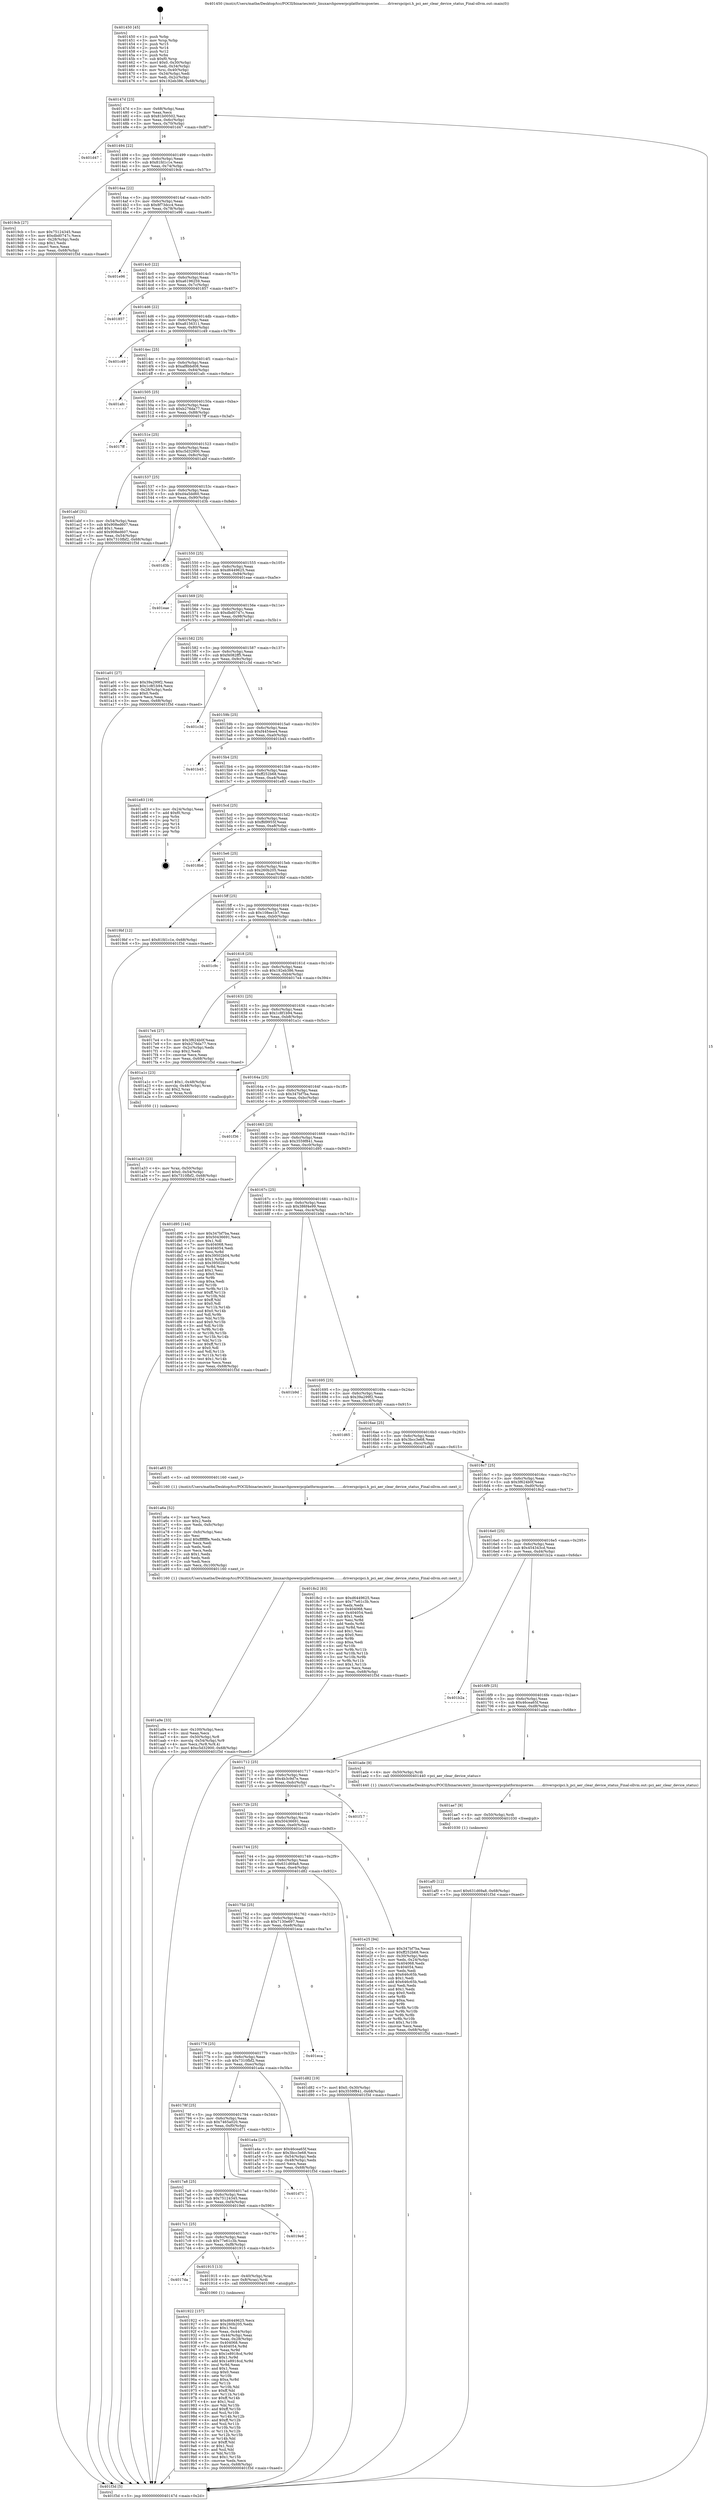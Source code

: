 digraph "0x401450" {
  label = "0x401450 (/mnt/c/Users/mathe/Desktop/tcc/POCII/binaries/extr_linuxarchpowerpcplatformspseries........driverspcipci.h_pci_aer_clear_device_status_Final-ollvm.out::main(0))"
  labelloc = "t"
  node[shape=record]

  Entry [label="",width=0.3,height=0.3,shape=circle,fillcolor=black,style=filled]
  "0x40147d" [label="{
     0x40147d [23]\l
     | [instrs]\l
     &nbsp;&nbsp;0x40147d \<+3\>: mov -0x68(%rbp),%eax\l
     &nbsp;&nbsp;0x401480 \<+2\>: mov %eax,%ecx\l
     &nbsp;&nbsp;0x401482 \<+6\>: sub $0x81b00502,%ecx\l
     &nbsp;&nbsp;0x401488 \<+3\>: mov %eax,-0x6c(%rbp)\l
     &nbsp;&nbsp;0x40148b \<+3\>: mov %ecx,-0x70(%rbp)\l
     &nbsp;&nbsp;0x40148e \<+6\>: je 0000000000401d47 \<main+0x8f7\>\l
  }"]
  "0x401d47" [label="{
     0x401d47\l
  }", style=dashed]
  "0x401494" [label="{
     0x401494 [22]\l
     | [instrs]\l
     &nbsp;&nbsp;0x401494 \<+5\>: jmp 0000000000401499 \<main+0x49\>\l
     &nbsp;&nbsp;0x401499 \<+3\>: mov -0x6c(%rbp),%eax\l
     &nbsp;&nbsp;0x40149c \<+5\>: sub $0x81fd1c1e,%eax\l
     &nbsp;&nbsp;0x4014a1 \<+3\>: mov %eax,-0x74(%rbp)\l
     &nbsp;&nbsp;0x4014a4 \<+6\>: je 00000000004019cb \<main+0x57b\>\l
  }"]
  Exit [label="",width=0.3,height=0.3,shape=circle,fillcolor=black,style=filled,peripheries=2]
  "0x4019cb" [label="{
     0x4019cb [27]\l
     | [instrs]\l
     &nbsp;&nbsp;0x4019cb \<+5\>: mov $0x75124345,%eax\l
     &nbsp;&nbsp;0x4019d0 \<+5\>: mov $0xdbd0747c,%ecx\l
     &nbsp;&nbsp;0x4019d5 \<+3\>: mov -0x28(%rbp),%edx\l
     &nbsp;&nbsp;0x4019d8 \<+3\>: cmp $0x1,%edx\l
     &nbsp;&nbsp;0x4019db \<+3\>: cmovl %ecx,%eax\l
     &nbsp;&nbsp;0x4019de \<+3\>: mov %eax,-0x68(%rbp)\l
     &nbsp;&nbsp;0x4019e1 \<+5\>: jmp 0000000000401f3d \<main+0xaed\>\l
  }"]
  "0x4014aa" [label="{
     0x4014aa [22]\l
     | [instrs]\l
     &nbsp;&nbsp;0x4014aa \<+5\>: jmp 00000000004014af \<main+0x5f\>\l
     &nbsp;&nbsp;0x4014af \<+3\>: mov -0x6c(%rbp),%eax\l
     &nbsp;&nbsp;0x4014b2 \<+5\>: sub $0x8f73dcc4,%eax\l
     &nbsp;&nbsp;0x4014b7 \<+3\>: mov %eax,-0x78(%rbp)\l
     &nbsp;&nbsp;0x4014ba \<+6\>: je 0000000000401e96 \<main+0xa46\>\l
  }"]
  "0x401af0" [label="{
     0x401af0 [12]\l
     | [instrs]\l
     &nbsp;&nbsp;0x401af0 \<+7\>: movl $0x631d69a8,-0x68(%rbp)\l
     &nbsp;&nbsp;0x401af7 \<+5\>: jmp 0000000000401f3d \<main+0xaed\>\l
  }"]
  "0x401e96" [label="{
     0x401e96\l
  }", style=dashed]
  "0x4014c0" [label="{
     0x4014c0 [22]\l
     | [instrs]\l
     &nbsp;&nbsp;0x4014c0 \<+5\>: jmp 00000000004014c5 \<main+0x75\>\l
     &nbsp;&nbsp;0x4014c5 \<+3\>: mov -0x6c(%rbp),%eax\l
     &nbsp;&nbsp;0x4014c8 \<+5\>: sub $0xa6196259,%eax\l
     &nbsp;&nbsp;0x4014cd \<+3\>: mov %eax,-0x7c(%rbp)\l
     &nbsp;&nbsp;0x4014d0 \<+6\>: je 0000000000401857 \<main+0x407\>\l
  }"]
  "0x401ae7" [label="{
     0x401ae7 [9]\l
     | [instrs]\l
     &nbsp;&nbsp;0x401ae7 \<+4\>: mov -0x50(%rbp),%rdi\l
     &nbsp;&nbsp;0x401aeb \<+5\>: call 0000000000401030 \<free@plt\>\l
     | [calls]\l
     &nbsp;&nbsp;0x401030 \{1\} (unknown)\l
  }"]
  "0x401857" [label="{
     0x401857\l
  }", style=dashed]
  "0x4014d6" [label="{
     0x4014d6 [22]\l
     | [instrs]\l
     &nbsp;&nbsp;0x4014d6 \<+5\>: jmp 00000000004014db \<main+0x8b\>\l
     &nbsp;&nbsp;0x4014db \<+3\>: mov -0x6c(%rbp),%eax\l
     &nbsp;&nbsp;0x4014de \<+5\>: sub $0xa8156311,%eax\l
     &nbsp;&nbsp;0x4014e3 \<+3\>: mov %eax,-0x80(%rbp)\l
     &nbsp;&nbsp;0x4014e6 \<+6\>: je 0000000000401c49 \<main+0x7f9\>\l
  }"]
  "0x401a9e" [label="{
     0x401a9e [33]\l
     | [instrs]\l
     &nbsp;&nbsp;0x401a9e \<+6\>: mov -0x100(%rbp),%ecx\l
     &nbsp;&nbsp;0x401aa4 \<+3\>: imul %eax,%ecx\l
     &nbsp;&nbsp;0x401aa7 \<+4\>: mov -0x50(%rbp),%r8\l
     &nbsp;&nbsp;0x401aab \<+4\>: movslq -0x54(%rbp),%r9\l
     &nbsp;&nbsp;0x401aaf \<+4\>: mov %ecx,(%r8,%r9,4)\l
     &nbsp;&nbsp;0x401ab3 \<+7\>: movl $0xc5d32900,-0x68(%rbp)\l
     &nbsp;&nbsp;0x401aba \<+5\>: jmp 0000000000401f3d \<main+0xaed\>\l
  }"]
  "0x401c49" [label="{
     0x401c49\l
  }", style=dashed]
  "0x4014ec" [label="{
     0x4014ec [25]\l
     | [instrs]\l
     &nbsp;&nbsp;0x4014ec \<+5\>: jmp 00000000004014f1 \<main+0xa1\>\l
     &nbsp;&nbsp;0x4014f1 \<+3\>: mov -0x6c(%rbp),%eax\l
     &nbsp;&nbsp;0x4014f4 \<+5\>: sub $0xaf8bbd08,%eax\l
     &nbsp;&nbsp;0x4014f9 \<+6\>: mov %eax,-0x84(%rbp)\l
     &nbsp;&nbsp;0x4014ff \<+6\>: je 0000000000401afc \<main+0x6ac\>\l
  }"]
  "0x401a6a" [label="{
     0x401a6a [52]\l
     | [instrs]\l
     &nbsp;&nbsp;0x401a6a \<+2\>: xor %ecx,%ecx\l
     &nbsp;&nbsp;0x401a6c \<+5\>: mov $0x2,%edx\l
     &nbsp;&nbsp;0x401a71 \<+6\>: mov %edx,-0xfc(%rbp)\l
     &nbsp;&nbsp;0x401a77 \<+1\>: cltd\l
     &nbsp;&nbsp;0x401a78 \<+6\>: mov -0xfc(%rbp),%esi\l
     &nbsp;&nbsp;0x401a7e \<+2\>: idiv %esi\l
     &nbsp;&nbsp;0x401a80 \<+6\>: imul $0xfffffffe,%edx,%edx\l
     &nbsp;&nbsp;0x401a86 \<+2\>: mov %ecx,%edi\l
     &nbsp;&nbsp;0x401a88 \<+2\>: sub %edx,%edi\l
     &nbsp;&nbsp;0x401a8a \<+2\>: mov %ecx,%edx\l
     &nbsp;&nbsp;0x401a8c \<+3\>: sub $0x1,%edx\l
     &nbsp;&nbsp;0x401a8f \<+2\>: add %edx,%edi\l
     &nbsp;&nbsp;0x401a91 \<+2\>: sub %edi,%ecx\l
     &nbsp;&nbsp;0x401a93 \<+6\>: mov %ecx,-0x100(%rbp)\l
     &nbsp;&nbsp;0x401a99 \<+5\>: call 0000000000401160 \<next_i\>\l
     | [calls]\l
     &nbsp;&nbsp;0x401160 \{1\} (/mnt/c/Users/mathe/Desktop/tcc/POCII/binaries/extr_linuxarchpowerpcplatformspseries........driverspcipci.h_pci_aer_clear_device_status_Final-ollvm.out::next_i)\l
  }"]
  "0x401afc" [label="{
     0x401afc\l
  }", style=dashed]
  "0x401505" [label="{
     0x401505 [25]\l
     | [instrs]\l
     &nbsp;&nbsp;0x401505 \<+5\>: jmp 000000000040150a \<main+0xba\>\l
     &nbsp;&nbsp;0x40150a \<+3\>: mov -0x6c(%rbp),%eax\l
     &nbsp;&nbsp;0x40150d \<+5\>: sub $0xb276da77,%eax\l
     &nbsp;&nbsp;0x401512 \<+6\>: mov %eax,-0x88(%rbp)\l
     &nbsp;&nbsp;0x401518 \<+6\>: je 00000000004017ff \<main+0x3af\>\l
  }"]
  "0x401a33" [label="{
     0x401a33 [23]\l
     | [instrs]\l
     &nbsp;&nbsp;0x401a33 \<+4\>: mov %rax,-0x50(%rbp)\l
     &nbsp;&nbsp;0x401a37 \<+7\>: movl $0x0,-0x54(%rbp)\l
     &nbsp;&nbsp;0x401a3e \<+7\>: movl $0x7310fbf2,-0x68(%rbp)\l
     &nbsp;&nbsp;0x401a45 \<+5\>: jmp 0000000000401f3d \<main+0xaed\>\l
  }"]
  "0x4017ff" [label="{
     0x4017ff\l
  }", style=dashed]
  "0x40151e" [label="{
     0x40151e [25]\l
     | [instrs]\l
     &nbsp;&nbsp;0x40151e \<+5\>: jmp 0000000000401523 \<main+0xd3\>\l
     &nbsp;&nbsp;0x401523 \<+3\>: mov -0x6c(%rbp),%eax\l
     &nbsp;&nbsp;0x401526 \<+5\>: sub $0xc5d32900,%eax\l
     &nbsp;&nbsp;0x40152b \<+6\>: mov %eax,-0x8c(%rbp)\l
     &nbsp;&nbsp;0x401531 \<+6\>: je 0000000000401abf \<main+0x66f\>\l
  }"]
  "0x401922" [label="{
     0x401922 [157]\l
     | [instrs]\l
     &nbsp;&nbsp;0x401922 \<+5\>: mov $0xd6449625,%ecx\l
     &nbsp;&nbsp;0x401927 \<+5\>: mov $0x260b205,%edx\l
     &nbsp;&nbsp;0x40192c \<+3\>: mov $0x1,%sil\l
     &nbsp;&nbsp;0x40192f \<+3\>: mov %eax,-0x44(%rbp)\l
     &nbsp;&nbsp;0x401932 \<+3\>: mov -0x44(%rbp),%eax\l
     &nbsp;&nbsp;0x401935 \<+3\>: mov %eax,-0x28(%rbp)\l
     &nbsp;&nbsp;0x401938 \<+7\>: mov 0x404068,%eax\l
     &nbsp;&nbsp;0x40193f \<+8\>: mov 0x404054,%r8d\l
     &nbsp;&nbsp;0x401947 \<+3\>: mov %eax,%r9d\l
     &nbsp;&nbsp;0x40194a \<+7\>: sub $0x1e8918cd,%r9d\l
     &nbsp;&nbsp;0x401951 \<+4\>: sub $0x1,%r9d\l
     &nbsp;&nbsp;0x401955 \<+7\>: add $0x1e8918cd,%r9d\l
     &nbsp;&nbsp;0x40195c \<+4\>: imul %r9d,%eax\l
     &nbsp;&nbsp;0x401960 \<+3\>: and $0x1,%eax\l
     &nbsp;&nbsp;0x401963 \<+3\>: cmp $0x0,%eax\l
     &nbsp;&nbsp;0x401966 \<+4\>: sete %r10b\l
     &nbsp;&nbsp;0x40196a \<+4\>: cmp $0xa,%r8d\l
     &nbsp;&nbsp;0x40196e \<+4\>: setl %r11b\l
     &nbsp;&nbsp;0x401972 \<+3\>: mov %r10b,%bl\l
     &nbsp;&nbsp;0x401975 \<+3\>: xor $0xff,%bl\l
     &nbsp;&nbsp;0x401978 \<+3\>: mov %r11b,%r14b\l
     &nbsp;&nbsp;0x40197b \<+4\>: xor $0xff,%r14b\l
     &nbsp;&nbsp;0x40197f \<+4\>: xor $0x1,%sil\l
     &nbsp;&nbsp;0x401983 \<+3\>: mov %bl,%r15b\l
     &nbsp;&nbsp;0x401986 \<+4\>: and $0xff,%r15b\l
     &nbsp;&nbsp;0x40198a \<+3\>: and %sil,%r10b\l
     &nbsp;&nbsp;0x40198d \<+3\>: mov %r14b,%r12b\l
     &nbsp;&nbsp;0x401990 \<+4\>: and $0xff,%r12b\l
     &nbsp;&nbsp;0x401994 \<+3\>: and %sil,%r11b\l
     &nbsp;&nbsp;0x401997 \<+3\>: or %r10b,%r15b\l
     &nbsp;&nbsp;0x40199a \<+3\>: or %r11b,%r12b\l
     &nbsp;&nbsp;0x40199d \<+3\>: xor %r12b,%r15b\l
     &nbsp;&nbsp;0x4019a0 \<+3\>: or %r14b,%bl\l
     &nbsp;&nbsp;0x4019a3 \<+3\>: xor $0xff,%bl\l
     &nbsp;&nbsp;0x4019a6 \<+4\>: or $0x1,%sil\l
     &nbsp;&nbsp;0x4019aa \<+3\>: and %sil,%bl\l
     &nbsp;&nbsp;0x4019ad \<+3\>: or %bl,%r15b\l
     &nbsp;&nbsp;0x4019b0 \<+4\>: test $0x1,%r15b\l
     &nbsp;&nbsp;0x4019b4 \<+3\>: cmovne %edx,%ecx\l
     &nbsp;&nbsp;0x4019b7 \<+3\>: mov %ecx,-0x68(%rbp)\l
     &nbsp;&nbsp;0x4019ba \<+5\>: jmp 0000000000401f3d \<main+0xaed\>\l
  }"]
  "0x401abf" [label="{
     0x401abf [31]\l
     | [instrs]\l
     &nbsp;&nbsp;0x401abf \<+3\>: mov -0x54(%rbp),%eax\l
     &nbsp;&nbsp;0x401ac2 \<+5\>: sub $0x908ed607,%eax\l
     &nbsp;&nbsp;0x401ac7 \<+3\>: add $0x1,%eax\l
     &nbsp;&nbsp;0x401aca \<+5\>: add $0x908ed607,%eax\l
     &nbsp;&nbsp;0x401acf \<+3\>: mov %eax,-0x54(%rbp)\l
     &nbsp;&nbsp;0x401ad2 \<+7\>: movl $0x7310fbf2,-0x68(%rbp)\l
     &nbsp;&nbsp;0x401ad9 \<+5\>: jmp 0000000000401f3d \<main+0xaed\>\l
  }"]
  "0x401537" [label="{
     0x401537 [25]\l
     | [instrs]\l
     &nbsp;&nbsp;0x401537 \<+5\>: jmp 000000000040153c \<main+0xec\>\l
     &nbsp;&nbsp;0x40153c \<+3\>: mov -0x6c(%rbp),%eax\l
     &nbsp;&nbsp;0x40153f \<+5\>: sub $0xd4a5dd60,%eax\l
     &nbsp;&nbsp;0x401544 \<+6\>: mov %eax,-0x90(%rbp)\l
     &nbsp;&nbsp;0x40154a \<+6\>: je 0000000000401d3b \<main+0x8eb\>\l
  }"]
  "0x4017da" [label="{
     0x4017da\l
  }", style=dashed]
  "0x401d3b" [label="{
     0x401d3b\l
  }", style=dashed]
  "0x401550" [label="{
     0x401550 [25]\l
     | [instrs]\l
     &nbsp;&nbsp;0x401550 \<+5\>: jmp 0000000000401555 \<main+0x105\>\l
     &nbsp;&nbsp;0x401555 \<+3\>: mov -0x6c(%rbp),%eax\l
     &nbsp;&nbsp;0x401558 \<+5\>: sub $0xd6449625,%eax\l
     &nbsp;&nbsp;0x40155d \<+6\>: mov %eax,-0x94(%rbp)\l
     &nbsp;&nbsp;0x401563 \<+6\>: je 0000000000401eae \<main+0xa5e\>\l
  }"]
  "0x401915" [label="{
     0x401915 [13]\l
     | [instrs]\l
     &nbsp;&nbsp;0x401915 \<+4\>: mov -0x40(%rbp),%rax\l
     &nbsp;&nbsp;0x401919 \<+4\>: mov 0x8(%rax),%rdi\l
     &nbsp;&nbsp;0x40191d \<+5\>: call 0000000000401060 \<atoi@plt\>\l
     | [calls]\l
     &nbsp;&nbsp;0x401060 \{1\} (unknown)\l
  }"]
  "0x401eae" [label="{
     0x401eae\l
  }", style=dashed]
  "0x401569" [label="{
     0x401569 [25]\l
     | [instrs]\l
     &nbsp;&nbsp;0x401569 \<+5\>: jmp 000000000040156e \<main+0x11e\>\l
     &nbsp;&nbsp;0x40156e \<+3\>: mov -0x6c(%rbp),%eax\l
     &nbsp;&nbsp;0x401571 \<+5\>: sub $0xdbd0747c,%eax\l
     &nbsp;&nbsp;0x401576 \<+6\>: mov %eax,-0x98(%rbp)\l
     &nbsp;&nbsp;0x40157c \<+6\>: je 0000000000401a01 \<main+0x5b1\>\l
  }"]
  "0x4017c1" [label="{
     0x4017c1 [25]\l
     | [instrs]\l
     &nbsp;&nbsp;0x4017c1 \<+5\>: jmp 00000000004017c6 \<main+0x376\>\l
     &nbsp;&nbsp;0x4017c6 \<+3\>: mov -0x6c(%rbp),%eax\l
     &nbsp;&nbsp;0x4017c9 \<+5\>: sub $0x77e61c3b,%eax\l
     &nbsp;&nbsp;0x4017ce \<+6\>: mov %eax,-0xf8(%rbp)\l
     &nbsp;&nbsp;0x4017d4 \<+6\>: je 0000000000401915 \<main+0x4c5\>\l
  }"]
  "0x401a01" [label="{
     0x401a01 [27]\l
     | [instrs]\l
     &nbsp;&nbsp;0x401a01 \<+5\>: mov $0x39a299f2,%eax\l
     &nbsp;&nbsp;0x401a06 \<+5\>: mov $0x1c8f1b94,%ecx\l
     &nbsp;&nbsp;0x401a0b \<+3\>: mov -0x28(%rbp),%edx\l
     &nbsp;&nbsp;0x401a0e \<+3\>: cmp $0x0,%edx\l
     &nbsp;&nbsp;0x401a11 \<+3\>: cmove %ecx,%eax\l
     &nbsp;&nbsp;0x401a14 \<+3\>: mov %eax,-0x68(%rbp)\l
     &nbsp;&nbsp;0x401a17 \<+5\>: jmp 0000000000401f3d \<main+0xaed\>\l
  }"]
  "0x401582" [label="{
     0x401582 [25]\l
     | [instrs]\l
     &nbsp;&nbsp;0x401582 \<+5\>: jmp 0000000000401587 \<main+0x137\>\l
     &nbsp;&nbsp;0x401587 \<+3\>: mov -0x6c(%rbp),%eax\l
     &nbsp;&nbsp;0x40158a \<+5\>: sub $0xf4082ff5,%eax\l
     &nbsp;&nbsp;0x40158f \<+6\>: mov %eax,-0x9c(%rbp)\l
     &nbsp;&nbsp;0x401595 \<+6\>: je 0000000000401c3d \<main+0x7ed\>\l
  }"]
  "0x4019e6" [label="{
     0x4019e6\l
  }", style=dashed]
  "0x401c3d" [label="{
     0x401c3d\l
  }", style=dashed]
  "0x40159b" [label="{
     0x40159b [25]\l
     | [instrs]\l
     &nbsp;&nbsp;0x40159b \<+5\>: jmp 00000000004015a0 \<main+0x150\>\l
     &nbsp;&nbsp;0x4015a0 \<+3\>: mov -0x6c(%rbp),%eax\l
     &nbsp;&nbsp;0x4015a3 \<+5\>: sub $0xf4454ee4,%eax\l
     &nbsp;&nbsp;0x4015a8 \<+6\>: mov %eax,-0xa0(%rbp)\l
     &nbsp;&nbsp;0x4015ae \<+6\>: je 0000000000401b45 \<main+0x6f5\>\l
  }"]
  "0x4017a8" [label="{
     0x4017a8 [25]\l
     | [instrs]\l
     &nbsp;&nbsp;0x4017a8 \<+5\>: jmp 00000000004017ad \<main+0x35d\>\l
     &nbsp;&nbsp;0x4017ad \<+3\>: mov -0x6c(%rbp),%eax\l
     &nbsp;&nbsp;0x4017b0 \<+5\>: sub $0x75124345,%eax\l
     &nbsp;&nbsp;0x4017b5 \<+6\>: mov %eax,-0xf4(%rbp)\l
     &nbsp;&nbsp;0x4017bb \<+6\>: je 00000000004019e6 \<main+0x596\>\l
  }"]
  "0x401b45" [label="{
     0x401b45\l
  }", style=dashed]
  "0x4015b4" [label="{
     0x4015b4 [25]\l
     | [instrs]\l
     &nbsp;&nbsp;0x4015b4 \<+5\>: jmp 00000000004015b9 \<main+0x169\>\l
     &nbsp;&nbsp;0x4015b9 \<+3\>: mov -0x6c(%rbp),%eax\l
     &nbsp;&nbsp;0x4015bc \<+5\>: sub $0xff252b68,%eax\l
     &nbsp;&nbsp;0x4015c1 \<+6\>: mov %eax,-0xa4(%rbp)\l
     &nbsp;&nbsp;0x4015c7 \<+6\>: je 0000000000401e83 \<main+0xa33\>\l
  }"]
  "0x401d71" [label="{
     0x401d71\l
  }", style=dashed]
  "0x401e83" [label="{
     0x401e83 [19]\l
     | [instrs]\l
     &nbsp;&nbsp;0x401e83 \<+3\>: mov -0x24(%rbp),%eax\l
     &nbsp;&nbsp;0x401e86 \<+7\>: add $0xf0,%rsp\l
     &nbsp;&nbsp;0x401e8d \<+1\>: pop %rbx\l
     &nbsp;&nbsp;0x401e8e \<+2\>: pop %r12\l
     &nbsp;&nbsp;0x401e90 \<+2\>: pop %r14\l
     &nbsp;&nbsp;0x401e92 \<+2\>: pop %r15\l
     &nbsp;&nbsp;0x401e94 \<+1\>: pop %rbp\l
     &nbsp;&nbsp;0x401e95 \<+1\>: ret\l
  }"]
  "0x4015cd" [label="{
     0x4015cd [25]\l
     | [instrs]\l
     &nbsp;&nbsp;0x4015cd \<+5\>: jmp 00000000004015d2 \<main+0x182\>\l
     &nbsp;&nbsp;0x4015d2 \<+3\>: mov -0x6c(%rbp),%eax\l
     &nbsp;&nbsp;0x4015d5 \<+5\>: sub $0xffd9955f,%eax\l
     &nbsp;&nbsp;0x4015da \<+6\>: mov %eax,-0xa8(%rbp)\l
     &nbsp;&nbsp;0x4015e0 \<+6\>: je 00000000004018b6 \<main+0x466\>\l
  }"]
  "0x40178f" [label="{
     0x40178f [25]\l
     | [instrs]\l
     &nbsp;&nbsp;0x40178f \<+5\>: jmp 0000000000401794 \<main+0x344\>\l
     &nbsp;&nbsp;0x401794 \<+3\>: mov -0x6c(%rbp),%eax\l
     &nbsp;&nbsp;0x401797 \<+5\>: sub $0x7465a020,%eax\l
     &nbsp;&nbsp;0x40179c \<+6\>: mov %eax,-0xf0(%rbp)\l
     &nbsp;&nbsp;0x4017a2 \<+6\>: je 0000000000401d71 \<main+0x921\>\l
  }"]
  "0x4018b6" [label="{
     0x4018b6\l
  }", style=dashed]
  "0x4015e6" [label="{
     0x4015e6 [25]\l
     | [instrs]\l
     &nbsp;&nbsp;0x4015e6 \<+5\>: jmp 00000000004015eb \<main+0x19b\>\l
     &nbsp;&nbsp;0x4015eb \<+3\>: mov -0x6c(%rbp),%eax\l
     &nbsp;&nbsp;0x4015ee \<+5\>: sub $0x260b205,%eax\l
     &nbsp;&nbsp;0x4015f3 \<+6\>: mov %eax,-0xac(%rbp)\l
     &nbsp;&nbsp;0x4015f9 \<+6\>: je 00000000004019bf \<main+0x56f\>\l
  }"]
  "0x401a4a" [label="{
     0x401a4a [27]\l
     | [instrs]\l
     &nbsp;&nbsp;0x401a4a \<+5\>: mov $0x46cea65f,%eax\l
     &nbsp;&nbsp;0x401a4f \<+5\>: mov $0x3bcc3e68,%ecx\l
     &nbsp;&nbsp;0x401a54 \<+3\>: mov -0x54(%rbp),%edx\l
     &nbsp;&nbsp;0x401a57 \<+3\>: cmp -0x48(%rbp),%edx\l
     &nbsp;&nbsp;0x401a5a \<+3\>: cmovl %ecx,%eax\l
     &nbsp;&nbsp;0x401a5d \<+3\>: mov %eax,-0x68(%rbp)\l
     &nbsp;&nbsp;0x401a60 \<+5\>: jmp 0000000000401f3d \<main+0xaed\>\l
  }"]
  "0x4019bf" [label="{
     0x4019bf [12]\l
     | [instrs]\l
     &nbsp;&nbsp;0x4019bf \<+7\>: movl $0x81fd1c1e,-0x68(%rbp)\l
     &nbsp;&nbsp;0x4019c6 \<+5\>: jmp 0000000000401f3d \<main+0xaed\>\l
  }"]
  "0x4015ff" [label="{
     0x4015ff [25]\l
     | [instrs]\l
     &nbsp;&nbsp;0x4015ff \<+5\>: jmp 0000000000401604 \<main+0x1b4\>\l
     &nbsp;&nbsp;0x401604 \<+3\>: mov -0x6c(%rbp),%eax\l
     &nbsp;&nbsp;0x401607 \<+5\>: sub $0x108ee1b7,%eax\l
     &nbsp;&nbsp;0x40160c \<+6\>: mov %eax,-0xb0(%rbp)\l
     &nbsp;&nbsp;0x401612 \<+6\>: je 0000000000401c9c \<main+0x84c\>\l
  }"]
  "0x401776" [label="{
     0x401776 [25]\l
     | [instrs]\l
     &nbsp;&nbsp;0x401776 \<+5\>: jmp 000000000040177b \<main+0x32b\>\l
     &nbsp;&nbsp;0x40177b \<+3\>: mov -0x6c(%rbp),%eax\l
     &nbsp;&nbsp;0x40177e \<+5\>: sub $0x7310fbf2,%eax\l
     &nbsp;&nbsp;0x401783 \<+6\>: mov %eax,-0xec(%rbp)\l
     &nbsp;&nbsp;0x401789 \<+6\>: je 0000000000401a4a \<main+0x5fa\>\l
  }"]
  "0x401c9c" [label="{
     0x401c9c\l
  }", style=dashed]
  "0x401618" [label="{
     0x401618 [25]\l
     | [instrs]\l
     &nbsp;&nbsp;0x401618 \<+5\>: jmp 000000000040161d \<main+0x1cd\>\l
     &nbsp;&nbsp;0x40161d \<+3\>: mov -0x6c(%rbp),%eax\l
     &nbsp;&nbsp;0x401620 \<+5\>: sub $0x192eb386,%eax\l
     &nbsp;&nbsp;0x401625 \<+6\>: mov %eax,-0xb4(%rbp)\l
     &nbsp;&nbsp;0x40162b \<+6\>: je 00000000004017e4 \<main+0x394\>\l
  }"]
  "0x401eca" [label="{
     0x401eca\l
  }", style=dashed]
  "0x4017e4" [label="{
     0x4017e4 [27]\l
     | [instrs]\l
     &nbsp;&nbsp;0x4017e4 \<+5\>: mov $0x3f624b0f,%eax\l
     &nbsp;&nbsp;0x4017e9 \<+5\>: mov $0xb276da77,%ecx\l
     &nbsp;&nbsp;0x4017ee \<+3\>: mov -0x2c(%rbp),%edx\l
     &nbsp;&nbsp;0x4017f1 \<+3\>: cmp $0x2,%edx\l
     &nbsp;&nbsp;0x4017f4 \<+3\>: cmovne %ecx,%eax\l
     &nbsp;&nbsp;0x4017f7 \<+3\>: mov %eax,-0x68(%rbp)\l
     &nbsp;&nbsp;0x4017fa \<+5\>: jmp 0000000000401f3d \<main+0xaed\>\l
  }"]
  "0x401631" [label="{
     0x401631 [25]\l
     | [instrs]\l
     &nbsp;&nbsp;0x401631 \<+5\>: jmp 0000000000401636 \<main+0x1e6\>\l
     &nbsp;&nbsp;0x401636 \<+3\>: mov -0x6c(%rbp),%eax\l
     &nbsp;&nbsp;0x401639 \<+5\>: sub $0x1c8f1b94,%eax\l
     &nbsp;&nbsp;0x40163e \<+6\>: mov %eax,-0xb8(%rbp)\l
     &nbsp;&nbsp;0x401644 \<+6\>: je 0000000000401a1c \<main+0x5cc\>\l
  }"]
  "0x401f3d" [label="{
     0x401f3d [5]\l
     | [instrs]\l
     &nbsp;&nbsp;0x401f3d \<+5\>: jmp 000000000040147d \<main+0x2d\>\l
  }"]
  "0x401450" [label="{
     0x401450 [45]\l
     | [instrs]\l
     &nbsp;&nbsp;0x401450 \<+1\>: push %rbp\l
     &nbsp;&nbsp;0x401451 \<+3\>: mov %rsp,%rbp\l
     &nbsp;&nbsp;0x401454 \<+2\>: push %r15\l
     &nbsp;&nbsp;0x401456 \<+2\>: push %r14\l
     &nbsp;&nbsp;0x401458 \<+2\>: push %r12\l
     &nbsp;&nbsp;0x40145a \<+1\>: push %rbx\l
     &nbsp;&nbsp;0x40145b \<+7\>: sub $0xf0,%rsp\l
     &nbsp;&nbsp;0x401462 \<+7\>: movl $0x0,-0x30(%rbp)\l
     &nbsp;&nbsp;0x401469 \<+3\>: mov %edi,-0x34(%rbp)\l
     &nbsp;&nbsp;0x40146c \<+4\>: mov %rsi,-0x40(%rbp)\l
     &nbsp;&nbsp;0x401470 \<+3\>: mov -0x34(%rbp),%edi\l
     &nbsp;&nbsp;0x401473 \<+3\>: mov %edi,-0x2c(%rbp)\l
     &nbsp;&nbsp;0x401476 \<+7\>: movl $0x192eb386,-0x68(%rbp)\l
  }"]
  "0x40175d" [label="{
     0x40175d [25]\l
     | [instrs]\l
     &nbsp;&nbsp;0x40175d \<+5\>: jmp 0000000000401762 \<main+0x312\>\l
     &nbsp;&nbsp;0x401762 \<+3\>: mov -0x6c(%rbp),%eax\l
     &nbsp;&nbsp;0x401765 \<+5\>: sub $0x7130e697,%eax\l
     &nbsp;&nbsp;0x40176a \<+6\>: mov %eax,-0xe8(%rbp)\l
     &nbsp;&nbsp;0x401770 \<+6\>: je 0000000000401eca \<main+0xa7a\>\l
  }"]
  "0x401a1c" [label="{
     0x401a1c [23]\l
     | [instrs]\l
     &nbsp;&nbsp;0x401a1c \<+7\>: movl $0x1,-0x48(%rbp)\l
     &nbsp;&nbsp;0x401a23 \<+4\>: movslq -0x48(%rbp),%rax\l
     &nbsp;&nbsp;0x401a27 \<+4\>: shl $0x2,%rax\l
     &nbsp;&nbsp;0x401a2b \<+3\>: mov %rax,%rdi\l
     &nbsp;&nbsp;0x401a2e \<+5\>: call 0000000000401050 \<malloc@plt\>\l
     | [calls]\l
     &nbsp;&nbsp;0x401050 \{1\} (unknown)\l
  }"]
  "0x40164a" [label="{
     0x40164a [25]\l
     | [instrs]\l
     &nbsp;&nbsp;0x40164a \<+5\>: jmp 000000000040164f \<main+0x1ff\>\l
     &nbsp;&nbsp;0x40164f \<+3\>: mov -0x6c(%rbp),%eax\l
     &nbsp;&nbsp;0x401652 \<+5\>: sub $0x347bf7ba,%eax\l
     &nbsp;&nbsp;0x401657 \<+6\>: mov %eax,-0xbc(%rbp)\l
     &nbsp;&nbsp;0x40165d \<+6\>: je 0000000000401f36 \<main+0xae6\>\l
  }"]
  "0x401d82" [label="{
     0x401d82 [19]\l
     | [instrs]\l
     &nbsp;&nbsp;0x401d82 \<+7\>: movl $0x0,-0x30(%rbp)\l
     &nbsp;&nbsp;0x401d89 \<+7\>: movl $0x3559f841,-0x68(%rbp)\l
     &nbsp;&nbsp;0x401d90 \<+5\>: jmp 0000000000401f3d \<main+0xaed\>\l
  }"]
  "0x401f36" [label="{
     0x401f36\l
  }", style=dashed]
  "0x401663" [label="{
     0x401663 [25]\l
     | [instrs]\l
     &nbsp;&nbsp;0x401663 \<+5\>: jmp 0000000000401668 \<main+0x218\>\l
     &nbsp;&nbsp;0x401668 \<+3\>: mov -0x6c(%rbp),%eax\l
     &nbsp;&nbsp;0x40166b \<+5\>: sub $0x3559f841,%eax\l
     &nbsp;&nbsp;0x401670 \<+6\>: mov %eax,-0xc0(%rbp)\l
     &nbsp;&nbsp;0x401676 \<+6\>: je 0000000000401d95 \<main+0x945\>\l
  }"]
  "0x401744" [label="{
     0x401744 [25]\l
     | [instrs]\l
     &nbsp;&nbsp;0x401744 \<+5\>: jmp 0000000000401749 \<main+0x2f9\>\l
     &nbsp;&nbsp;0x401749 \<+3\>: mov -0x6c(%rbp),%eax\l
     &nbsp;&nbsp;0x40174c \<+5\>: sub $0x631d69a8,%eax\l
     &nbsp;&nbsp;0x401751 \<+6\>: mov %eax,-0xe4(%rbp)\l
     &nbsp;&nbsp;0x401757 \<+6\>: je 0000000000401d82 \<main+0x932\>\l
  }"]
  "0x401d95" [label="{
     0x401d95 [144]\l
     | [instrs]\l
     &nbsp;&nbsp;0x401d95 \<+5\>: mov $0x347bf7ba,%eax\l
     &nbsp;&nbsp;0x401d9a \<+5\>: mov $0x50436691,%ecx\l
     &nbsp;&nbsp;0x401d9f \<+2\>: mov $0x1,%dl\l
     &nbsp;&nbsp;0x401da1 \<+7\>: mov 0x404068,%esi\l
     &nbsp;&nbsp;0x401da8 \<+7\>: mov 0x404054,%edi\l
     &nbsp;&nbsp;0x401daf \<+3\>: mov %esi,%r8d\l
     &nbsp;&nbsp;0x401db2 \<+7\>: add $0x39502b04,%r8d\l
     &nbsp;&nbsp;0x401db9 \<+4\>: sub $0x1,%r8d\l
     &nbsp;&nbsp;0x401dbd \<+7\>: sub $0x39502b04,%r8d\l
     &nbsp;&nbsp;0x401dc4 \<+4\>: imul %r8d,%esi\l
     &nbsp;&nbsp;0x401dc8 \<+3\>: and $0x1,%esi\l
     &nbsp;&nbsp;0x401dcb \<+3\>: cmp $0x0,%esi\l
     &nbsp;&nbsp;0x401dce \<+4\>: sete %r9b\l
     &nbsp;&nbsp;0x401dd2 \<+3\>: cmp $0xa,%edi\l
     &nbsp;&nbsp;0x401dd5 \<+4\>: setl %r10b\l
     &nbsp;&nbsp;0x401dd9 \<+3\>: mov %r9b,%r11b\l
     &nbsp;&nbsp;0x401ddc \<+4\>: xor $0xff,%r11b\l
     &nbsp;&nbsp;0x401de0 \<+3\>: mov %r10b,%bl\l
     &nbsp;&nbsp;0x401de3 \<+3\>: xor $0xff,%bl\l
     &nbsp;&nbsp;0x401de6 \<+3\>: xor $0x0,%dl\l
     &nbsp;&nbsp;0x401de9 \<+3\>: mov %r11b,%r14b\l
     &nbsp;&nbsp;0x401dec \<+4\>: and $0x0,%r14b\l
     &nbsp;&nbsp;0x401df0 \<+3\>: and %dl,%r9b\l
     &nbsp;&nbsp;0x401df3 \<+3\>: mov %bl,%r15b\l
     &nbsp;&nbsp;0x401df6 \<+4\>: and $0x0,%r15b\l
     &nbsp;&nbsp;0x401dfa \<+3\>: and %dl,%r10b\l
     &nbsp;&nbsp;0x401dfd \<+3\>: or %r9b,%r14b\l
     &nbsp;&nbsp;0x401e00 \<+3\>: or %r10b,%r15b\l
     &nbsp;&nbsp;0x401e03 \<+3\>: xor %r15b,%r14b\l
     &nbsp;&nbsp;0x401e06 \<+3\>: or %bl,%r11b\l
     &nbsp;&nbsp;0x401e09 \<+4\>: xor $0xff,%r11b\l
     &nbsp;&nbsp;0x401e0d \<+3\>: or $0x0,%dl\l
     &nbsp;&nbsp;0x401e10 \<+3\>: and %dl,%r11b\l
     &nbsp;&nbsp;0x401e13 \<+3\>: or %r11b,%r14b\l
     &nbsp;&nbsp;0x401e16 \<+4\>: test $0x1,%r14b\l
     &nbsp;&nbsp;0x401e1a \<+3\>: cmovne %ecx,%eax\l
     &nbsp;&nbsp;0x401e1d \<+3\>: mov %eax,-0x68(%rbp)\l
     &nbsp;&nbsp;0x401e20 \<+5\>: jmp 0000000000401f3d \<main+0xaed\>\l
  }"]
  "0x40167c" [label="{
     0x40167c [25]\l
     | [instrs]\l
     &nbsp;&nbsp;0x40167c \<+5\>: jmp 0000000000401681 \<main+0x231\>\l
     &nbsp;&nbsp;0x401681 \<+3\>: mov -0x6c(%rbp),%eax\l
     &nbsp;&nbsp;0x401684 \<+5\>: sub $0x386f4e99,%eax\l
     &nbsp;&nbsp;0x401689 \<+6\>: mov %eax,-0xc4(%rbp)\l
     &nbsp;&nbsp;0x40168f \<+6\>: je 0000000000401b9d \<main+0x74d\>\l
  }"]
  "0x401e25" [label="{
     0x401e25 [94]\l
     | [instrs]\l
     &nbsp;&nbsp;0x401e25 \<+5\>: mov $0x347bf7ba,%eax\l
     &nbsp;&nbsp;0x401e2a \<+5\>: mov $0xff252b68,%ecx\l
     &nbsp;&nbsp;0x401e2f \<+3\>: mov -0x30(%rbp),%edx\l
     &nbsp;&nbsp;0x401e32 \<+3\>: mov %edx,-0x24(%rbp)\l
     &nbsp;&nbsp;0x401e35 \<+7\>: mov 0x404068,%edx\l
     &nbsp;&nbsp;0x401e3c \<+7\>: mov 0x404054,%esi\l
     &nbsp;&nbsp;0x401e43 \<+2\>: mov %edx,%edi\l
     &nbsp;&nbsp;0x401e45 \<+6\>: sub $0x646c65b,%edi\l
     &nbsp;&nbsp;0x401e4b \<+3\>: sub $0x1,%edi\l
     &nbsp;&nbsp;0x401e4e \<+6\>: add $0x646c65b,%edi\l
     &nbsp;&nbsp;0x401e54 \<+3\>: imul %edi,%edx\l
     &nbsp;&nbsp;0x401e57 \<+3\>: and $0x1,%edx\l
     &nbsp;&nbsp;0x401e5a \<+3\>: cmp $0x0,%edx\l
     &nbsp;&nbsp;0x401e5d \<+4\>: sete %r8b\l
     &nbsp;&nbsp;0x401e61 \<+3\>: cmp $0xa,%esi\l
     &nbsp;&nbsp;0x401e64 \<+4\>: setl %r9b\l
     &nbsp;&nbsp;0x401e68 \<+3\>: mov %r8b,%r10b\l
     &nbsp;&nbsp;0x401e6b \<+3\>: and %r9b,%r10b\l
     &nbsp;&nbsp;0x401e6e \<+3\>: xor %r9b,%r8b\l
     &nbsp;&nbsp;0x401e71 \<+3\>: or %r8b,%r10b\l
     &nbsp;&nbsp;0x401e74 \<+4\>: test $0x1,%r10b\l
     &nbsp;&nbsp;0x401e78 \<+3\>: cmovne %ecx,%eax\l
     &nbsp;&nbsp;0x401e7b \<+3\>: mov %eax,-0x68(%rbp)\l
     &nbsp;&nbsp;0x401e7e \<+5\>: jmp 0000000000401f3d \<main+0xaed\>\l
  }"]
  "0x401b9d" [label="{
     0x401b9d\l
  }", style=dashed]
  "0x401695" [label="{
     0x401695 [25]\l
     | [instrs]\l
     &nbsp;&nbsp;0x401695 \<+5\>: jmp 000000000040169a \<main+0x24a\>\l
     &nbsp;&nbsp;0x40169a \<+3\>: mov -0x6c(%rbp),%eax\l
     &nbsp;&nbsp;0x40169d \<+5\>: sub $0x39a299f2,%eax\l
     &nbsp;&nbsp;0x4016a2 \<+6\>: mov %eax,-0xc8(%rbp)\l
     &nbsp;&nbsp;0x4016a8 \<+6\>: je 0000000000401d65 \<main+0x915\>\l
  }"]
  "0x40172b" [label="{
     0x40172b [25]\l
     | [instrs]\l
     &nbsp;&nbsp;0x40172b \<+5\>: jmp 0000000000401730 \<main+0x2e0\>\l
     &nbsp;&nbsp;0x401730 \<+3\>: mov -0x6c(%rbp),%eax\l
     &nbsp;&nbsp;0x401733 \<+5\>: sub $0x50436691,%eax\l
     &nbsp;&nbsp;0x401738 \<+6\>: mov %eax,-0xe0(%rbp)\l
     &nbsp;&nbsp;0x40173e \<+6\>: je 0000000000401e25 \<main+0x9d5\>\l
  }"]
  "0x401d65" [label="{
     0x401d65\l
  }", style=dashed]
  "0x4016ae" [label="{
     0x4016ae [25]\l
     | [instrs]\l
     &nbsp;&nbsp;0x4016ae \<+5\>: jmp 00000000004016b3 \<main+0x263\>\l
     &nbsp;&nbsp;0x4016b3 \<+3\>: mov -0x6c(%rbp),%eax\l
     &nbsp;&nbsp;0x4016b6 \<+5\>: sub $0x3bcc3e68,%eax\l
     &nbsp;&nbsp;0x4016bb \<+6\>: mov %eax,-0xcc(%rbp)\l
     &nbsp;&nbsp;0x4016c1 \<+6\>: je 0000000000401a65 \<main+0x615\>\l
  }"]
  "0x401f17" [label="{
     0x401f17\l
  }", style=dashed]
  "0x401a65" [label="{
     0x401a65 [5]\l
     | [instrs]\l
     &nbsp;&nbsp;0x401a65 \<+5\>: call 0000000000401160 \<next_i\>\l
     | [calls]\l
     &nbsp;&nbsp;0x401160 \{1\} (/mnt/c/Users/mathe/Desktop/tcc/POCII/binaries/extr_linuxarchpowerpcplatformspseries........driverspcipci.h_pci_aer_clear_device_status_Final-ollvm.out::next_i)\l
  }"]
  "0x4016c7" [label="{
     0x4016c7 [25]\l
     | [instrs]\l
     &nbsp;&nbsp;0x4016c7 \<+5\>: jmp 00000000004016cc \<main+0x27c\>\l
     &nbsp;&nbsp;0x4016cc \<+3\>: mov -0x6c(%rbp),%eax\l
     &nbsp;&nbsp;0x4016cf \<+5\>: sub $0x3f624b0f,%eax\l
     &nbsp;&nbsp;0x4016d4 \<+6\>: mov %eax,-0xd0(%rbp)\l
     &nbsp;&nbsp;0x4016da \<+6\>: je 00000000004018c2 \<main+0x472\>\l
  }"]
  "0x401712" [label="{
     0x401712 [25]\l
     | [instrs]\l
     &nbsp;&nbsp;0x401712 \<+5\>: jmp 0000000000401717 \<main+0x2c7\>\l
     &nbsp;&nbsp;0x401717 \<+3\>: mov -0x6c(%rbp),%eax\l
     &nbsp;&nbsp;0x40171a \<+5\>: sub $0x4b3c9d7e,%eax\l
     &nbsp;&nbsp;0x40171f \<+6\>: mov %eax,-0xdc(%rbp)\l
     &nbsp;&nbsp;0x401725 \<+6\>: je 0000000000401f17 \<main+0xac7\>\l
  }"]
  "0x4018c2" [label="{
     0x4018c2 [83]\l
     | [instrs]\l
     &nbsp;&nbsp;0x4018c2 \<+5\>: mov $0xd6449625,%eax\l
     &nbsp;&nbsp;0x4018c7 \<+5\>: mov $0x77e61c3b,%ecx\l
     &nbsp;&nbsp;0x4018cc \<+2\>: xor %edx,%edx\l
     &nbsp;&nbsp;0x4018ce \<+7\>: mov 0x404068,%esi\l
     &nbsp;&nbsp;0x4018d5 \<+7\>: mov 0x404054,%edi\l
     &nbsp;&nbsp;0x4018dc \<+3\>: sub $0x1,%edx\l
     &nbsp;&nbsp;0x4018df \<+3\>: mov %esi,%r8d\l
     &nbsp;&nbsp;0x4018e2 \<+3\>: add %edx,%r8d\l
     &nbsp;&nbsp;0x4018e5 \<+4\>: imul %r8d,%esi\l
     &nbsp;&nbsp;0x4018e9 \<+3\>: and $0x1,%esi\l
     &nbsp;&nbsp;0x4018ec \<+3\>: cmp $0x0,%esi\l
     &nbsp;&nbsp;0x4018ef \<+4\>: sete %r9b\l
     &nbsp;&nbsp;0x4018f3 \<+3\>: cmp $0xa,%edi\l
     &nbsp;&nbsp;0x4018f6 \<+4\>: setl %r10b\l
     &nbsp;&nbsp;0x4018fa \<+3\>: mov %r9b,%r11b\l
     &nbsp;&nbsp;0x4018fd \<+3\>: and %r10b,%r11b\l
     &nbsp;&nbsp;0x401900 \<+3\>: xor %r10b,%r9b\l
     &nbsp;&nbsp;0x401903 \<+3\>: or %r9b,%r11b\l
     &nbsp;&nbsp;0x401906 \<+4\>: test $0x1,%r11b\l
     &nbsp;&nbsp;0x40190a \<+3\>: cmovne %ecx,%eax\l
     &nbsp;&nbsp;0x40190d \<+3\>: mov %eax,-0x68(%rbp)\l
     &nbsp;&nbsp;0x401910 \<+5\>: jmp 0000000000401f3d \<main+0xaed\>\l
  }"]
  "0x4016e0" [label="{
     0x4016e0 [25]\l
     | [instrs]\l
     &nbsp;&nbsp;0x4016e0 \<+5\>: jmp 00000000004016e5 \<main+0x295\>\l
     &nbsp;&nbsp;0x4016e5 \<+3\>: mov -0x6c(%rbp),%eax\l
     &nbsp;&nbsp;0x4016e8 \<+5\>: sub $0x454343cd,%eax\l
     &nbsp;&nbsp;0x4016ed \<+6\>: mov %eax,-0xd4(%rbp)\l
     &nbsp;&nbsp;0x4016f3 \<+6\>: je 0000000000401b2a \<main+0x6da\>\l
  }"]
  "0x401ade" [label="{
     0x401ade [9]\l
     | [instrs]\l
     &nbsp;&nbsp;0x401ade \<+4\>: mov -0x50(%rbp),%rdi\l
     &nbsp;&nbsp;0x401ae2 \<+5\>: call 0000000000401440 \<pci_aer_clear_device_status\>\l
     | [calls]\l
     &nbsp;&nbsp;0x401440 \{1\} (/mnt/c/Users/mathe/Desktop/tcc/POCII/binaries/extr_linuxarchpowerpcplatformspseries........driverspcipci.h_pci_aer_clear_device_status_Final-ollvm.out::pci_aer_clear_device_status)\l
  }"]
  "0x401b2a" [label="{
     0x401b2a\l
  }", style=dashed]
  "0x4016f9" [label="{
     0x4016f9 [25]\l
     | [instrs]\l
     &nbsp;&nbsp;0x4016f9 \<+5\>: jmp 00000000004016fe \<main+0x2ae\>\l
     &nbsp;&nbsp;0x4016fe \<+3\>: mov -0x6c(%rbp),%eax\l
     &nbsp;&nbsp;0x401701 \<+5\>: sub $0x46cea65f,%eax\l
     &nbsp;&nbsp;0x401706 \<+6\>: mov %eax,-0xd8(%rbp)\l
     &nbsp;&nbsp;0x40170c \<+6\>: je 0000000000401ade \<main+0x68e\>\l
  }"]
  Entry -> "0x401450" [label=" 1"]
  "0x40147d" -> "0x401d47" [label=" 0"]
  "0x40147d" -> "0x401494" [label=" 16"]
  "0x401e83" -> Exit [label=" 1"]
  "0x401494" -> "0x4019cb" [label=" 1"]
  "0x401494" -> "0x4014aa" [label=" 15"]
  "0x401e25" -> "0x401f3d" [label=" 1"]
  "0x4014aa" -> "0x401e96" [label=" 0"]
  "0x4014aa" -> "0x4014c0" [label=" 15"]
  "0x401d95" -> "0x401f3d" [label=" 1"]
  "0x4014c0" -> "0x401857" [label=" 0"]
  "0x4014c0" -> "0x4014d6" [label=" 15"]
  "0x401d82" -> "0x401f3d" [label=" 1"]
  "0x4014d6" -> "0x401c49" [label=" 0"]
  "0x4014d6" -> "0x4014ec" [label=" 15"]
  "0x401af0" -> "0x401f3d" [label=" 1"]
  "0x4014ec" -> "0x401afc" [label=" 0"]
  "0x4014ec" -> "0x401505" [label=" 15"]
  "0x401ae7" -> "0x401af0" [label=" 1"]
  "0x401505" -> "0x4017ff" [label=" 0"]
  "0x401505" -> "0x40151e" [label=" 15"]
  "0x401ade" -> "0x401ae7" [label=" 1"]
  "0x40151e" -> "0x401abf" [label=" 1"]
  "0x40151e" -> "0x401537" [label=" 14"]
  "0x401abf" -> "0x401f3d" [label=" 1"]
  "0x401537" -> "0x401d3b" [label=" 0"]
  "0x401537" -> "0x401550" [label=" 14"]
  "0x401a9e" -> "0x401f3d" [label=" 1"]
  "0x401550" -> "0x401eae" [label=" 0"]
  "0x401550" -> "0x401569" [label=" 14"]
  "0x401a6a" -> "0x401a9e" [label=" 1"]
  "0x401569" -> "0x401a01" [label=" 1"]
  "0x401569" -> "0x401582" [label=" 13"]
  "0x401a4a" -> "0x401f3d" [label=" 2"]
  "0x401582" -> "0x401c3d" [label=" 0"]
  "0x401582" -> "0x40159b" [label=" 13"]
  "0x401a33" -> "0x401f3d" [label=" 1"]
  "0x40159b" -> "0x401b45" [label=" 0"]
  "0x40159b" -> "0x4015b4" [label=" 13"]
  "0x401a01" -> "0x401f3d" [label=" 1"]
  "0x4015b4" -> "0x401e83" [label=" 1"]
  "0x4015b4" -> "0x4015cd" [label=" 12"]
  "0x4019cb" -> "0x401f3d" [label=" 1"]
  "0x4015cd" -> "0x4018b6" [label=" 0"]
  "0x4015cd" -> "0x4015e6" [label=" 12"]
  "0x401922" -> "0x401f3d" [label=" 1"]
  "0x4015e6" -> "0x4019bf" [label=" 1"]
  "0x4015e6" -> "0x4015ff" [label=" 11"]
  "0x401915" -> "0x401922" [label=" 1"]
  "0x4015ff" -> "0x401c9c" [label=" 0"]
  "0x4015ff" -> "0x401618" [label=" 11"]
  "0x4017c1" -> "0x401915" [label=" 1"]
  "0x401618" -> "0x4017e4" [label=" 1"]
  "0x401618" -> "0x401631" [label=" 10"]
  "0x4017e4" -> "0x401f3d" [label=" 1"]
  "0x401450" -> "0x40147d" [label=" 1"]
  "0x401f3d" -> "0x40147d" [label=" 15"]
  "0x401a65" -> "0x401a6a" [label=" 1"]
  "0x401631" -> "0x401a1c" [label=" 1"]
  "0x401631" -> "0x40164a" [label=" 9"]
  "0x4017a8" -> "0x4019e6" [label=" 0"]
  "0x40164a" -> "0x401f36" [label=" 0"]
  "0x40164a" -> "0x401663" [label=" 9"]
  "0x401a1c" -> "0x401a33" [label=" 1"]
  "0x401663" -> "0x401d95" [label=" 1"]
  "0x401663" -> "0x40167c" [label=" 8"]
  "0x40178f" -> "0x401d71" [label=" 0"]
  "0x40167c" -> "0x401b9d" [label=" 0"]
  "0x40167c" -> "0x401695" [label=" 8"]
  "0x4019bf" -> "0x401f3d" [label=" 1"]
  "0x401695" -> "0x401d65" [label=" 0"]
  "0x401695" -> "0x4016ae" [label=" 8"]
  "0x401776" -> "0x401a4a" [label=" 2"]
  "0x4016ae" -> "0x401a65" [label=" 1"]
  "0x4016ae" -> "0x4016c7" [label=" 7"]
  "0x4017c1" -> "0x4017da" [label=" 0"]
  "0x4016c7" -> "0x4018c2" [label=" 1"]
  "0x4016c7" -> "0x4016e0" [label=" 6"]
  "0x4018c2" -> "0x401f3d" [label=" 1"]
  "0x40175d" -> "0x401eca" [label=" 0"]
  "0x4016e0" -> "0x401b2a" [label=" 0"]
  "0x4016e0" -> "0x4016f9" [label=" 6"]
  "0x4017a8" -> "0x4017c1" [label=" 1"]
  "0x4016f9" -> "0x401ade" [label=" 1"]
  "0x4016f9" -> "0x401712" [label=" 5"]
  "0x40175d" -> "0x401776" [label=" 3"]
  "0x401712" -> "0x401f17" [label=" 0"]
  "0x401712" -> "0x40172b" [label=" 5"]
  "0x401776" -> "0x40178f" [label=" 1"]
  "0x40172b" -> "0x401e25" [label=" 1"]
  "0x40172b" -> "0x401744" [label=" 4"]
  "0x40178f" -> "0x4017a8" [label=" 1"]
  "0x401744" -> "0x401d82" [label=" 1"]
  "0x401744" -> "0x40175d" [label=" 3"]
}
